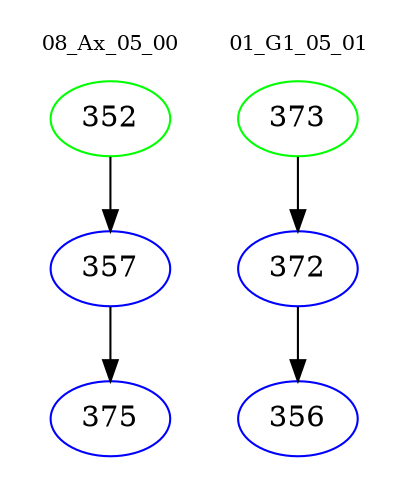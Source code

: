 digraph{
subgraph cluster_0 {
color = white
label = "08_Ax_05_00";
fontsize=10;
T0_352 [label="352", color="green"]
T0_352 -> T0_357 [color="black"]
T0_357 [label="357", color="blue"]
T0_357 -> T0_375 [color="black"]
T0_375 [label="375", color="blue"]
}
subgraph cluster_1 {
color = white
label = "01_G1_05_01";
fontsize=10;
T1_373 [label="373", color="green"]
T1_373 -> T1_372 [color="black"]
T1_372 [label="372", color="blue"]
T1_372 -> T1_356 [color="black"]
T1_356 [label="356", color="blue"]
}
}

